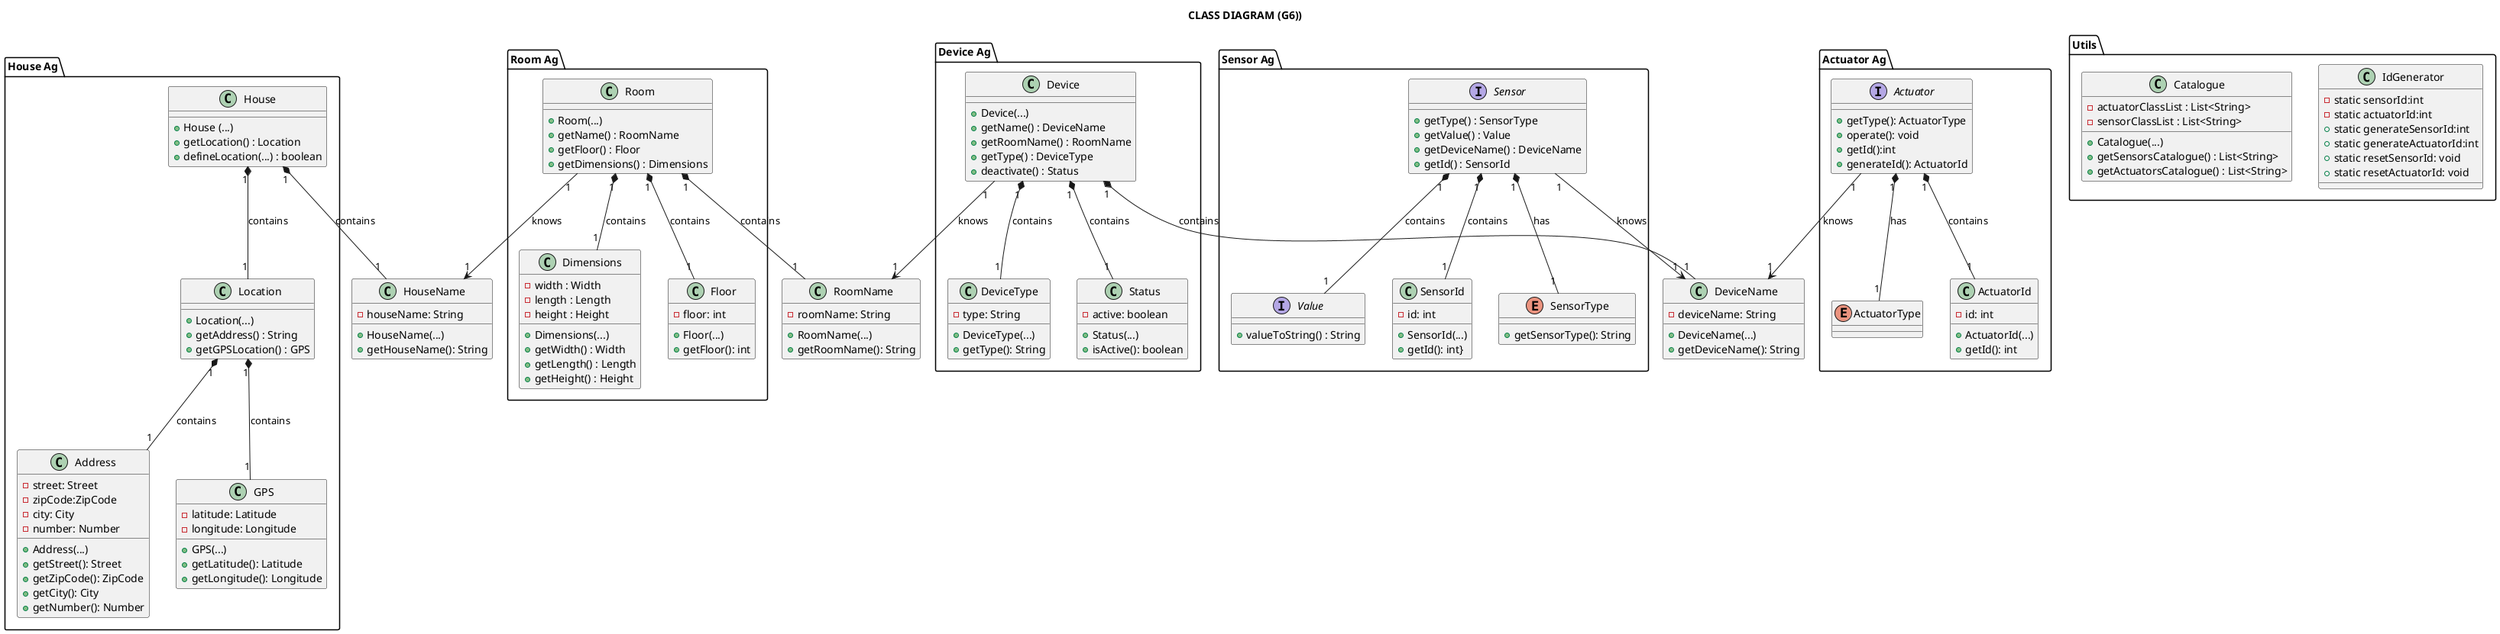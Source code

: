 @startuml

title CLASS DIAGRAM (G6))

package "House Ag."{
class House {
  + House (...)
  + getLocation() : Location
  + defineLocation(...) : boolean
}

class Location {
  + Location(...)
  + getAddress() : String
  + getGPSLocation() : GPS
}

class Address{
 - street: Street
 - zipCode:ZipCode
 - city: City
 - number: Number
 + Address(...)
 + getStreet(): Street
 + getZipCode(): ZipCode
 + getCity(): City
 + getNumber(): Number
}

class GPS{
    - latitude: Latitude
    - longitude: Longitude
    + GPS(...)
    + getLatitude(): Latitude
    + getLongitude(): Longitude
  }
  }


class HouseName{
- houseName: String
+ HouseName(...)
+ getHouseName(): String
}




package "Room Ag."{
class Room {
  + Room(...)
  + getName() : RoomName
  + getFloor() : Floor
  + getDimensions() : Dimensions
}

class Dimensions {
  - width : Width
  - length : Length
  - height : Height
  + Dimensions(...)
  + getWidth() : Width
  + getLength() : Length
  + getHeight() : Height
}

class Floor{
 - floor: int
 + Floor(...)
 + getFloor(): int
}

}

class RoomName{
- roomName: String
+ RoomName(...)
+ getRoomName(): String
}

package "Device Ag."{
class Device {
  + Device(...)
  + getName() : DeviceName
  + getRoomName() : RoomName
  + getType() : DeviceType
  + deactivate() : Status
}


class DeviceType{
- type: String
+ DeviceType(...)
+ getType(): String
    }

class Status{
- active: boolean
+ Status(...)
+ isActive(): boolean
}
}
class DeviceName{
- deviceName: String
+ DeviceName(...)
+ getDeviceName(): String
    }

package "Sensor Ag."{

interface Sensor {
  + getType() : SensorType
  + getValue() : Value
  + getDeviceName() : DeviceName
  + getId() : SensorId
}

enum SensorType{
+ getSensorType(): String
}

interface Value{
  + valueToString() : String
}

class SensorId{
- id: int
+ SensorId(...)
+ getId(): int}


}
}

package "Actuator Ag."{
interface Actuator{
    +getType(): ActuatorType
    +operate(): void
    +getId():int
    +generateId(): ActuatorId
}
enum ActuatorType{
}

class ActuatorId{
- id: int
+ ActuatorId(...)
+ getId(): int
}

}

package "Utils"{
class IdGenerator{
- static sensorId:int
- static actuatorId:int
+ static generateSensorId:int
+ static generateActuatorId:int
+ static resetSensorId: void
+ static resetActuatorId: void
}


class Catalogue {
  - actuatorClassList : List<String>
  - sensorClassList : List<String>
  +Catalogue(...)
  + getSensorsCatalogue() : List<String>
  + getActuatorsCatalogue() : List<String>
}

}





House "1" *-- "1" Location : contains
House "1" *-- "1" HouseName : contains
Location "1" *-- "1" Address : contains
Location "1" *-- "1" GPS : contains

Room "1" *-- "1" RoomName : contains
Room "1" --> "1" HouseName : knows
Room "1" *-- "1" Floor : contains
Room "1" *-- "1" Dimensions : contains

Device "1" *-- "1" DeviceName : contains
Device "1" --> "1" RoomName : knows
Device "1" *-- "1" DeviceType : contains
Device "1" *-- "1" Status : contains

Sensor "1" *-- "1" SensorType : has
Sensor "1" *-- "1" Value : contains
Sensor "1" --> "1" DeviceName : knows
Sensor "1" *-- "1" SensorId : contains

Actuator "1" *-- "1" ActuatorType : has
Actuator "1" *-- "1" ActuatorId : contains
Actuator "1" --> "1" DeviceName : knows



@enduml